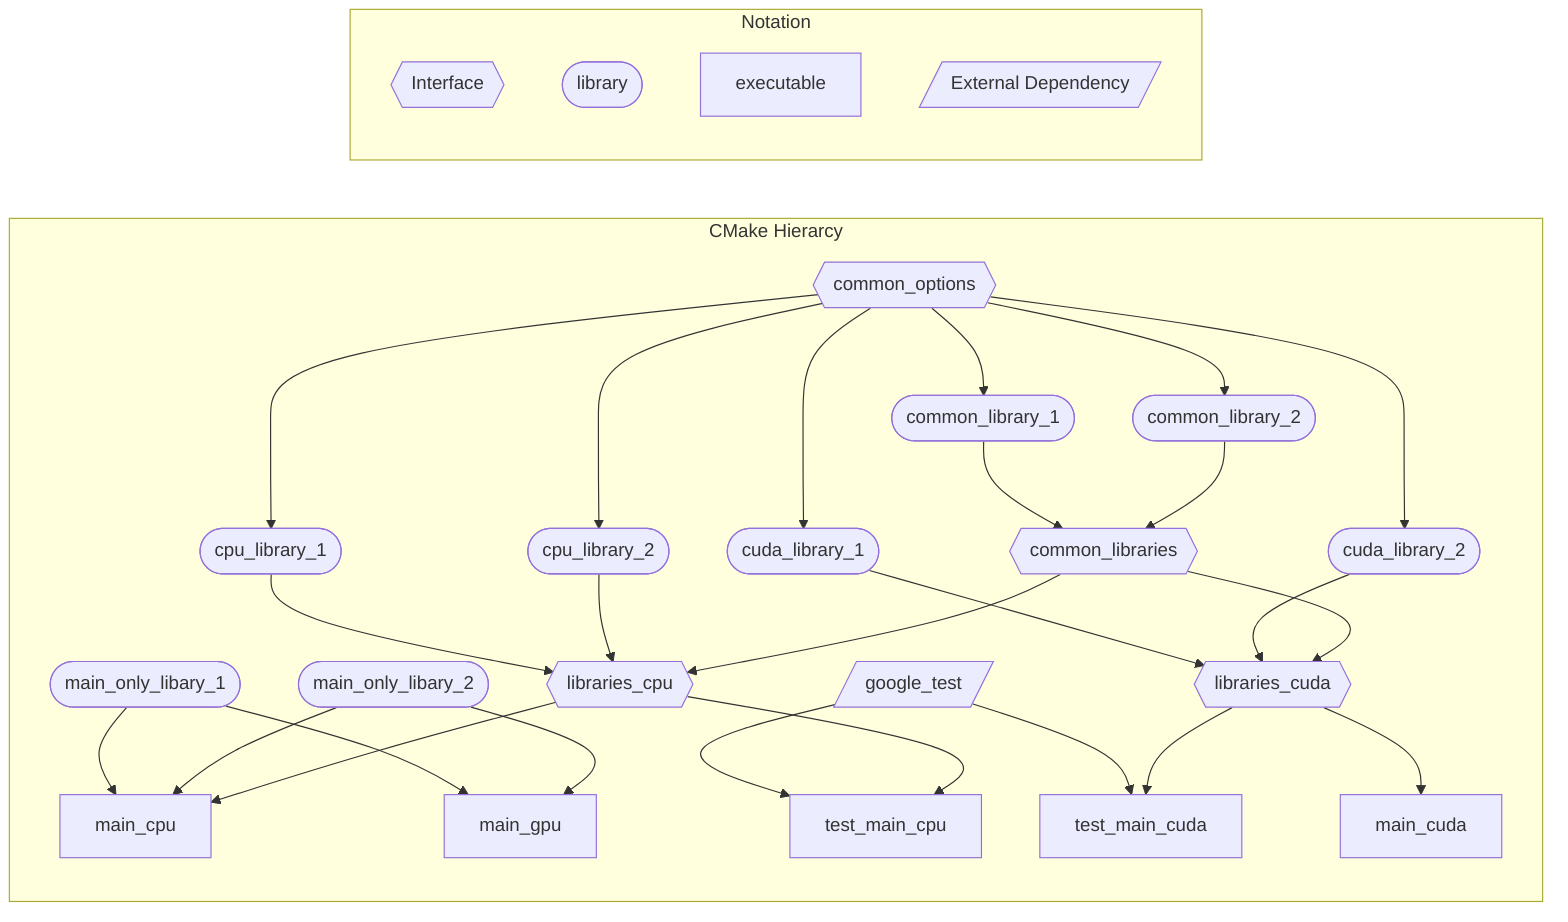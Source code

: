 flowchart LR
  subgraph CMake Hierarcy
    common_library_1([common_library_1]) --> common_libraries{{common_libraries}}
    common_library_2([common_library_2]) --> common_libraries

    cpu_library_1([cpu_library_1]) --> libraries_cpu{{libraries_cpu}}
    cpu_library_2([cpu_library_2]) --> libraries_cpu
    common_libraries --> libraries_cpu

    cuda_library_1([cuda_library_1]) --> libraries_cuda{{libraries_cuda}}
    cuda_library_2([cuda_library_2]) --> libraries_cuda
    common_libraries --> libraries_cuda

    common_options{{common_options}} --> common_library_1
    common_options{{common_options}} --> common_library_2
    common_options{{common_options}} --> cpu_library_1
    common_options{{common_options}} --> cpu_library_2
    common_options{{common_options}} --> cuda_library_1
    common_options{{common_options}} --> cuda_library_2

    main_only_library_1([main_only_libary_1]) --> main_cpu[main_cpu]
    main_only_library_2([main_only_libary_2]) --> main_cpu
    main_only_library_1 --> main_gpu[main_gpu]
    main_only_library_2 --> main_gpu

    google_test[/google_test/] --> test_main_cpu[test_main_cpu]
    google_test[/google_test/] --> test_main_cuda

    libraries_cuda --> test_main_cuda
    libraries_cuda --> main_cuda

    libraries_cpu --> test_main_cpu
    libraries_cpu --> main_cpu
  end

  subgraph Notation
    interface{{Interface}}
    library([library])
    executable[executable]
    ExternalDependency[/External Dependency/]
  end